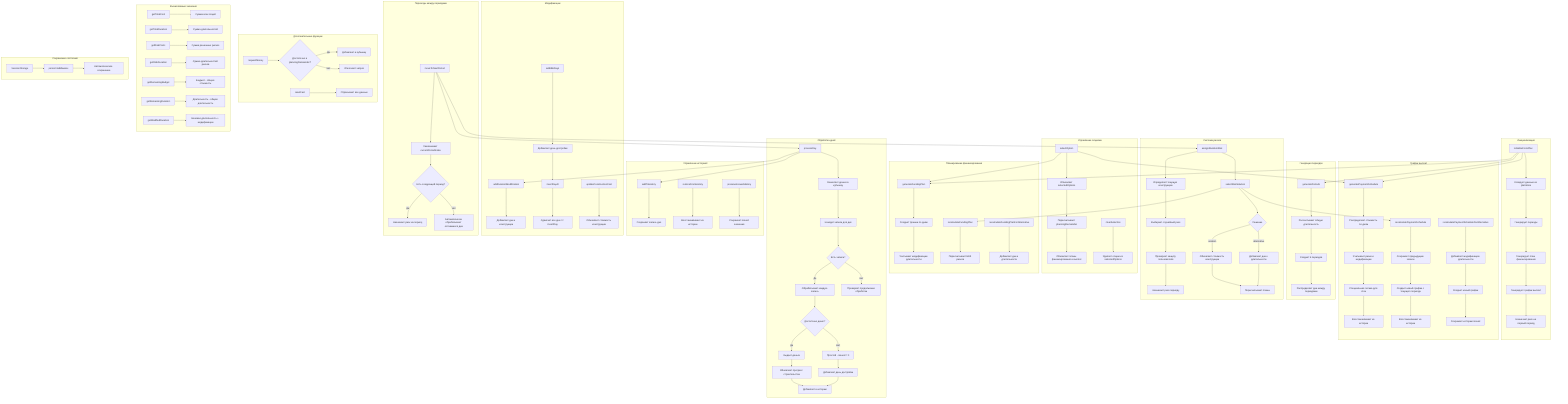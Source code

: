 graph TB
    subgraph "Инициализация"
        A[initializeFromPlan] --> B[Копирует данные из planStore]
        B --> C[Генерирует периоды]
        C --> D[Генерирует план финансирования]
        D --> E[Генерирует график выплат]
        E --> F[Назначает риск на первый период]
    end

    subgraph "Управление опциями"
        G[selectOption] --> H[Обновляет selectedOptions]
        H --> I[Пересчитывает planningRemainder]
        I --> J[Обновляет планы финансирования и выплат]
        K[clearSelection] --> L[Удаляет опцию из selectedOptions]
    end

    subgraph "Генерация периодов"
        M[generatePeriods] --> N[Рассчитывает общую длительность]
        N --> O[Создает 5 периодов]
        O --> P[Распределяет дни между периодами]
    end

    subgraph "Система рисков"
        Q[assignRandomRisk] --> R[Определяет текущую конструкцию]
        R --> S[Выбирает случайный риск]
        S --> T[Проверяет защиту пользователя]
        T --> U[Назначает риск периоду]
        V[selectRiskSolution] --> W{Решение}
        W -->|solution| X[Обновляет стоимость конструкции]
        W -->|alternative| Y[Добавляет дни к длительности]
        X --> Z[Пересчитывает планы]
        Y --> Z
    end

    subgraph "Планирование финансирования"
        AA[generateFundingPlan] --> BB[Создает транши по дням]
        BB --> CC[Учитывает модификации длительности]
        DD[recalculateFundingPlan] --> EE[Пересчитывает БЕЗ рисков]
        FF[recalculateFundingPlanForAlternative] --> GG[Добавляет дни к длительности]
    end

    subgraph "График выплат"
        HH[generatePaymentSchedule] --> II[Распределяет стоимость по дням]
        II --> JJ[Учитывает риски и модификации]
        JJ --> KK[Специальная логика для стен]
        KK --> LL[Восстанавливает из истории]
        MM[recalculatePaymentSchedule] --> NN[Сохраняет предыдущие записи]
        NN --> OO[Создает новый график с текущего периода]
        OO --> PP[Восстанавливает из истории]
        QQ[recalculatePaymentScheduleForAlternative] --> RR[Добавляет модификацию длительности]
        RR --> SS[Создает новый график]
        SS --> TT[Сохраняет историю issued]
    end

    subgraph "Обработка дней"
        UU[processDay] --> VV[Зачисляет деньги в кубышку]
        VV --> WW[Находит записи для дня]
        WW --> XX{Есть записи?}
        XX -->|Да| YY[Обрабатывает каждую запись]
        XX -->|Нет| ZZ[Проверяет продолжение обработки]
        YY --> AAA{Достаточно денег?}
        AAA -->|Да| BBB[Выдает деньги]
        AAA -->|Нет| CCC[Простой - issued = 0]
        BBB --> DDD[Обновляет прогресс строительства]
        CCC --> EEE[Добавляет день достройки]
        DDD --> FFF[Добавляет в историю]
        EEE --> FFF
    end

    subgraph "Управление историей"
        GGG[addToHistory] --> HHH[Сохраняет запись дня]
        III[restoreFromHistory] --> JJJ[Восстанавливает из истории]
        KKK[preserveIssuedHistory] --> LLL[Сохраняет issued значения]
    end

    subgraph "Модификации"
        MMM[addDurationModification] --> NNN[Добавляет дни к конструкции]
        OOO[addIdleDays] --> PPP[Добавляет день достройки]
        PPP --> QQQ[insertDayAt]
        QQQ --> RRR[Сдвигает все дни >= insertDay]
        SSS[updateConstructionCost] --> TTT[Обновляет стоимость конструкции]
    end

    subgraph "Переходы между периодами"
        UUU[moveToNextPeriod] --> VVV[Увеличивает currentPeriodIndex]
        VVV --> WWW{Есть следующий период?}
        WWW -->|Да| XXX[Назначает риск на период]
        WWW -->|Нет| YYY[Автоматически обрабатывает оставшиеся дни]
    end

    subgraph "Дополнительные функции"
        ZZZ[requestMoney] --> AAAA{Достаточно в planningRemainder?}
        AAAA -->|Да| BBBB[Добавляет в кубышку]
        AAAA -->|Нет| CCCC[Отклоняет запрос]
        DDDD[resetFact] --> EEEE[Сбрасывает все данные]
    end

    subgraph "Вычисляемые значения"
        FFFF[getTotalCost] --> GGGG[Сумма всех опций]
        HHHH[getTotalDuration] --> IIII[Сумма длительностей]
        JJJJ[getRiskCosts] --> KKKK[Сумма решенных рисков]
        LLLL[getRiskDuration] --> MMMM[Сумма длительностей рисков]
        NNNN[getRemainingBudget] --> OOOO[Бюджет - общая стоимость]
        PPPP[getRemainingDuration] --> QQQQ[Длительность - общая длительность]
        RRRR[getModifiedDuration] --> SSSS[Базовая длительность + модификации]
    end

    subgraph "Сохранение состояния"
        TTTT[SessionStorage] --> UUUU[persist middleware]
        UUUU --> VVVV[Автоматическое сохранение]
    end

    %% Связи между основными блоками
    A --> M
    A --> AA
    A --> HH
    G --> AA
    G --> HH
    Q --> V
    V --> MM
    V --> DD
    UU --> GGG
    UU --> MMM
    UUU --> Q
    UUU --> UU